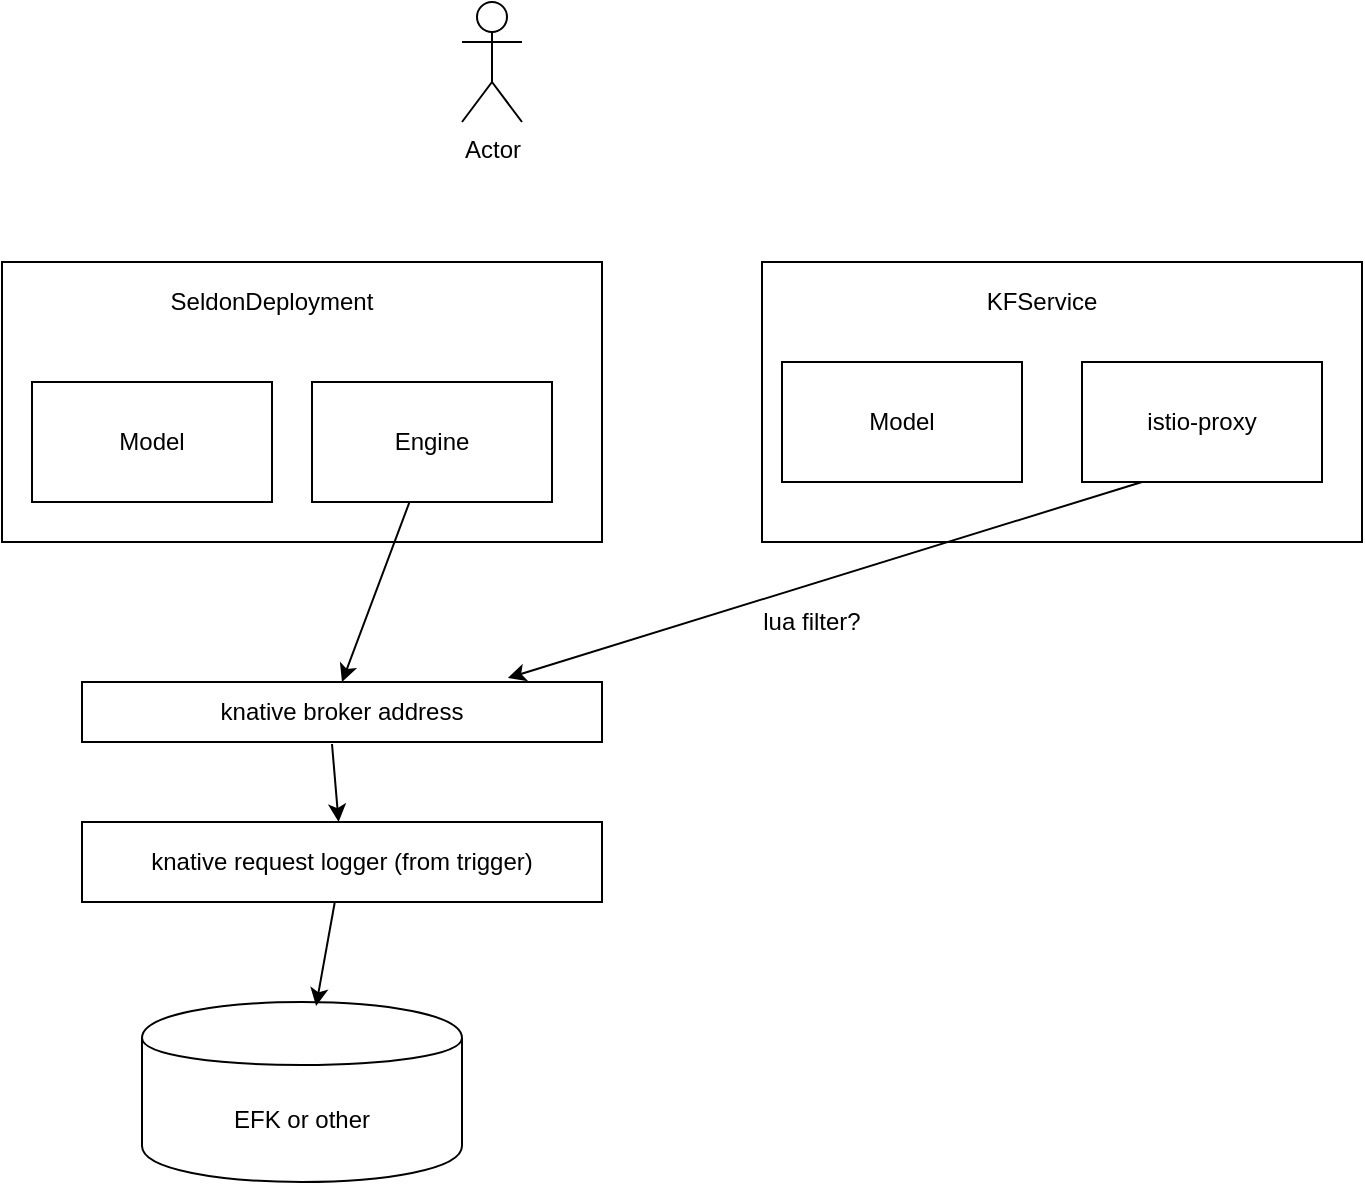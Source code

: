 <mxfile version="11.2.9" type="github" pages="1"><diagram id="hr1lj532Dg_hDP7XWHNy" name="Page-1"><mxGraphModel dx="2062" dy="1133" grid="1" gridSize="10" guides="1" tooltips="1" connect="1" arrows="1" fold="1" page="1" pageScale="1" pageWidth="827" pageHeight="1169" math="0" shadow="0"><root><mxCell id="0"/><mxCell id="1" parent="0"/><mxCell id="yjcptPZuWuGOrHPQuqwx-1" value="Actor" style="shape=umlActor;verticalLabelPosition=bottom;labelBackgroundColor=#ffffff;verticalAlign=top;html=1;outlineConnect=0;" vertex="1" parent="1"><mxGeometry x="340" y="140" width="30" height="60" as="geometry"/></mxCell><mxCell id="yjcptPZuWuGOrHPQuqwx-2" value="" style="rounded=0;whiteSpace=wrap;html=1;" vertex="1" parent="1"><mxGeometry x="110" y="270" width="300" height="140" as="geometry"/></mxCell><mxCell id="yjcptPZuWuGOrHPQuqwx-3" value="SeldonDeployment" style="text;html=1;strokeColor=none;fillColor=none;align=center;verticalAlign=middle;whiteSpace=wrap;rounded=0;" vertex="1" parent="1"><mxGeometry x="225" y="280" width="40" height="20" as="geometry"/></mxCell><mxCell id="yjcptPZuWuGOrHPQuqwx-4" value="Model" style="rounded=0;whiteSpace=wrap;html=1;" vertex="1" parent="1"><mxGeometry x="125" y="330" width="120" height="60" as="geometry"/></mxCell><mxCell id="yjcptPZuWuGOrHPQuqwx-5" value="Engine" style="rounded=0;whiteSpace=wrap;html=1;" vertex="1" parent="1"><mxGeometry x="265" y="330" width="120" height="60" as="geometry"/></mxCell><mxCell id="yjcptPZuWuGOrHPQuqwx-9" value="knative broker address" style="rounded=0;whiteSpace=wrap;html=1;" vertex="1" parent="1"><mxGeometry x="150" y="480" width="260" height="30" as="geometry"/></mxCell><mxCell id="yjcptPZuWuGOrHPQuqwx-10" value="" style="endArrow=classic;html=1;entryX=0.5;entryY=0;entryDx=0;entryDy=0;" edge="1" parent="1" source="yjcptPZuWuGOrHPQuqwx-5" target="yjcptPZuWuGOrHPQuqwx-9"><mxGeometry width="50" height="50" relative="1" as="geometry"><mxPoint x="90" y="540" as="sourcePoint"/><mxPoint x="140" y="490" as="targetPoint"/></mxGeometry></mxCell><mxCell id="yjcptPZuWuGOrHPQuqwx-11" value="knative request logger (from trigger)" style="rounded=0;whiteSpace=wrap;html=1;" vertex="1" parent="1"><mxGeometry x="150" y="550" width="260" height="40" as="geometry"/></mxCell><mxCell id="yjcptPZuWuGOrHPQuqwx-12" value="" style="endArrow=classic;html=1;" edge="1" parent="1" target="yjcptPZuWuGOrHPQuqwx-11"><mxGeometry width="50" height="50" relative="1" as="geometry"><mxPoint x="275" y="511" as="sourcePoint"/><mxPoint x="200" y="610" as="targetPoint"/></mxGeometry></mxCell><mxCell id="yjcptPZuWuGOrHPQuqwx-13" value="EFK or other" style="shape=cylinder;whiteSpace=wrap;html=1;boundedLbl=1;backgroundOutline=1;" vertex="1" parent="1"><mxGeometry x="180" y="640" width="160" height="90" as="geometry"/></mxCell><mxCell id="yjcptPZuWuGOrHPQuqwx-14" value="" style="endArrow=classic;html=1;entryX=0.544;entryY=0.022;entryDx=0;entryDy=0;entryPerimeter=0;" edge="1" parent="1" source="yjcptPZuWuGOrHPQuqwx-11" target="yjcptPZuWuGOrHPQuqwx-13"><mxGeometry width="50" height="50" relative="1" as="geometry"><mxPoint x="150" y="840" as="sourcePoint"/><mxPoint x="200" y="790" as="targetPoint"/></mxGeometry></mxCell><mxCell id="yjcptPZuWuGOrHPQuqwx-15" value="" style="rounded=0;whiteSpace=wrap;html=1;" vertex="1" parent="1"><mxGeometry x="490" y="270" width="300" height="140" as="geometry"/></mxCell><mxCell id="yjcptPZuWuGOrHPQuqwx-16" value="Model" style="rounded=0;whiteSpace=wrap;html=1;" vertex="1" parent="1"><mxGeometry x="500" y="320" width="120" height="60" as="geometry"/></mxCell><mxCell id="yjcptPZuWuGOrHPQuqwx-17" value="istio-proxy" style="rounded=0;whiteSpace=wrap;html=1;" vertex="1" parent="1"><mxGeometry x="650" y="320" width="120" height="60" as="geometry"/></mxCell><mxCell id="yjcptPZuWuGOrHPQuqwx-18" value="KFService" style="text;html=1;strokeColor=none;fillColor=none;align=center;verticalAlign=middle;whiteSpace=wrap;rounded=0;" vertex="1" parent="1"><mxGeometry x="610" y="280" width="40" height="20" as="geometry"/></mxCell><mxCell id="yjcptPZuWuGOrHPQuqwx-19" value="" style="endArrow=classic;html=1;entryX=0.819;entryY=-0.067;entryDx=0;entryDy=0;exitX=0.25;exitY=1;exitDx=0;exitDy=0;entryPerimeter=0;" edge="1" parent="1" source="yjcptPZuWuGOrHPQuqwx-17" target="yjcptPZuWuGOrHPQuqwx-9"><mxGeometry width="50" height="50" relative="1" as="geometry"><mxPoint x="323.75" y="400" as="sourcePoint"/><mxPoint x="290" y="490" as="targetPoint"/><Array as="points"/></mxGeometry></mxCell><mxCell id="yjcptPZuWuGOrHPQuqwx-22" value="lua filter?" style="text;html=1;strokeColor=none;fillColor=none;align=center;verticalAlign=middle;whiteSpace=wrap;rounded=0;" vertex="1" parent="1"><mxGeometry x="430" y="445" width="170" height="10" as="geometry"/></mxCell></root></mxGraphModel></diagram></mxfile>